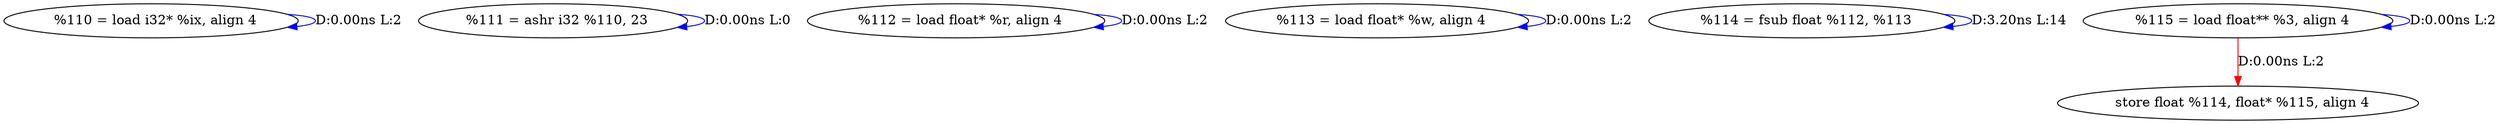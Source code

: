 digraph {
Node0x2e1af00[label="  %110 = load i32* %ix, align 4"];
Node0x2e1af00 -> Node0x2e1af00[label="D:0.00ns L:2",color=blue];
Node0x2e1afe0[label="  %111 = ashr i32 %110, 23"];
Node0x2e1afe0 -> Node0x2e1afe0[label="D:0.00ns L:0",color=blue];
Node0x2e1b1a0[label="  %112 = load float* %r, align 4"];
Node0x2e1b1a0 -> Node0x2e1b1a0[label="D:0.00ns L:2",color=blue];
Node0x2e1b280[label="  %113 = load float* %w, align 4"];
Node0x2e1b280 -> Node0x2e1b280[label="D:0.00ns L:2",color=blue];
Node0x2e1b360[label="  %114 = fsub float %112, %113"];
Node0x2e1b360 -> Node0x2e1b360[label="D:3.20ns L:14",color=blue];
Node0x2e1b440[label="  %115 = load float** %3, align 4"];
Node0x2e1b440 -> Node0x2e1b440[label="D:0.00ns L:2",color=blue];
Node0x2e1b520[label="  store float %114, float* %115, align 4"];
Node0x2e1b440 -> Node0x2e1b520[label="D:0.00ns L:2",color=red];
}
